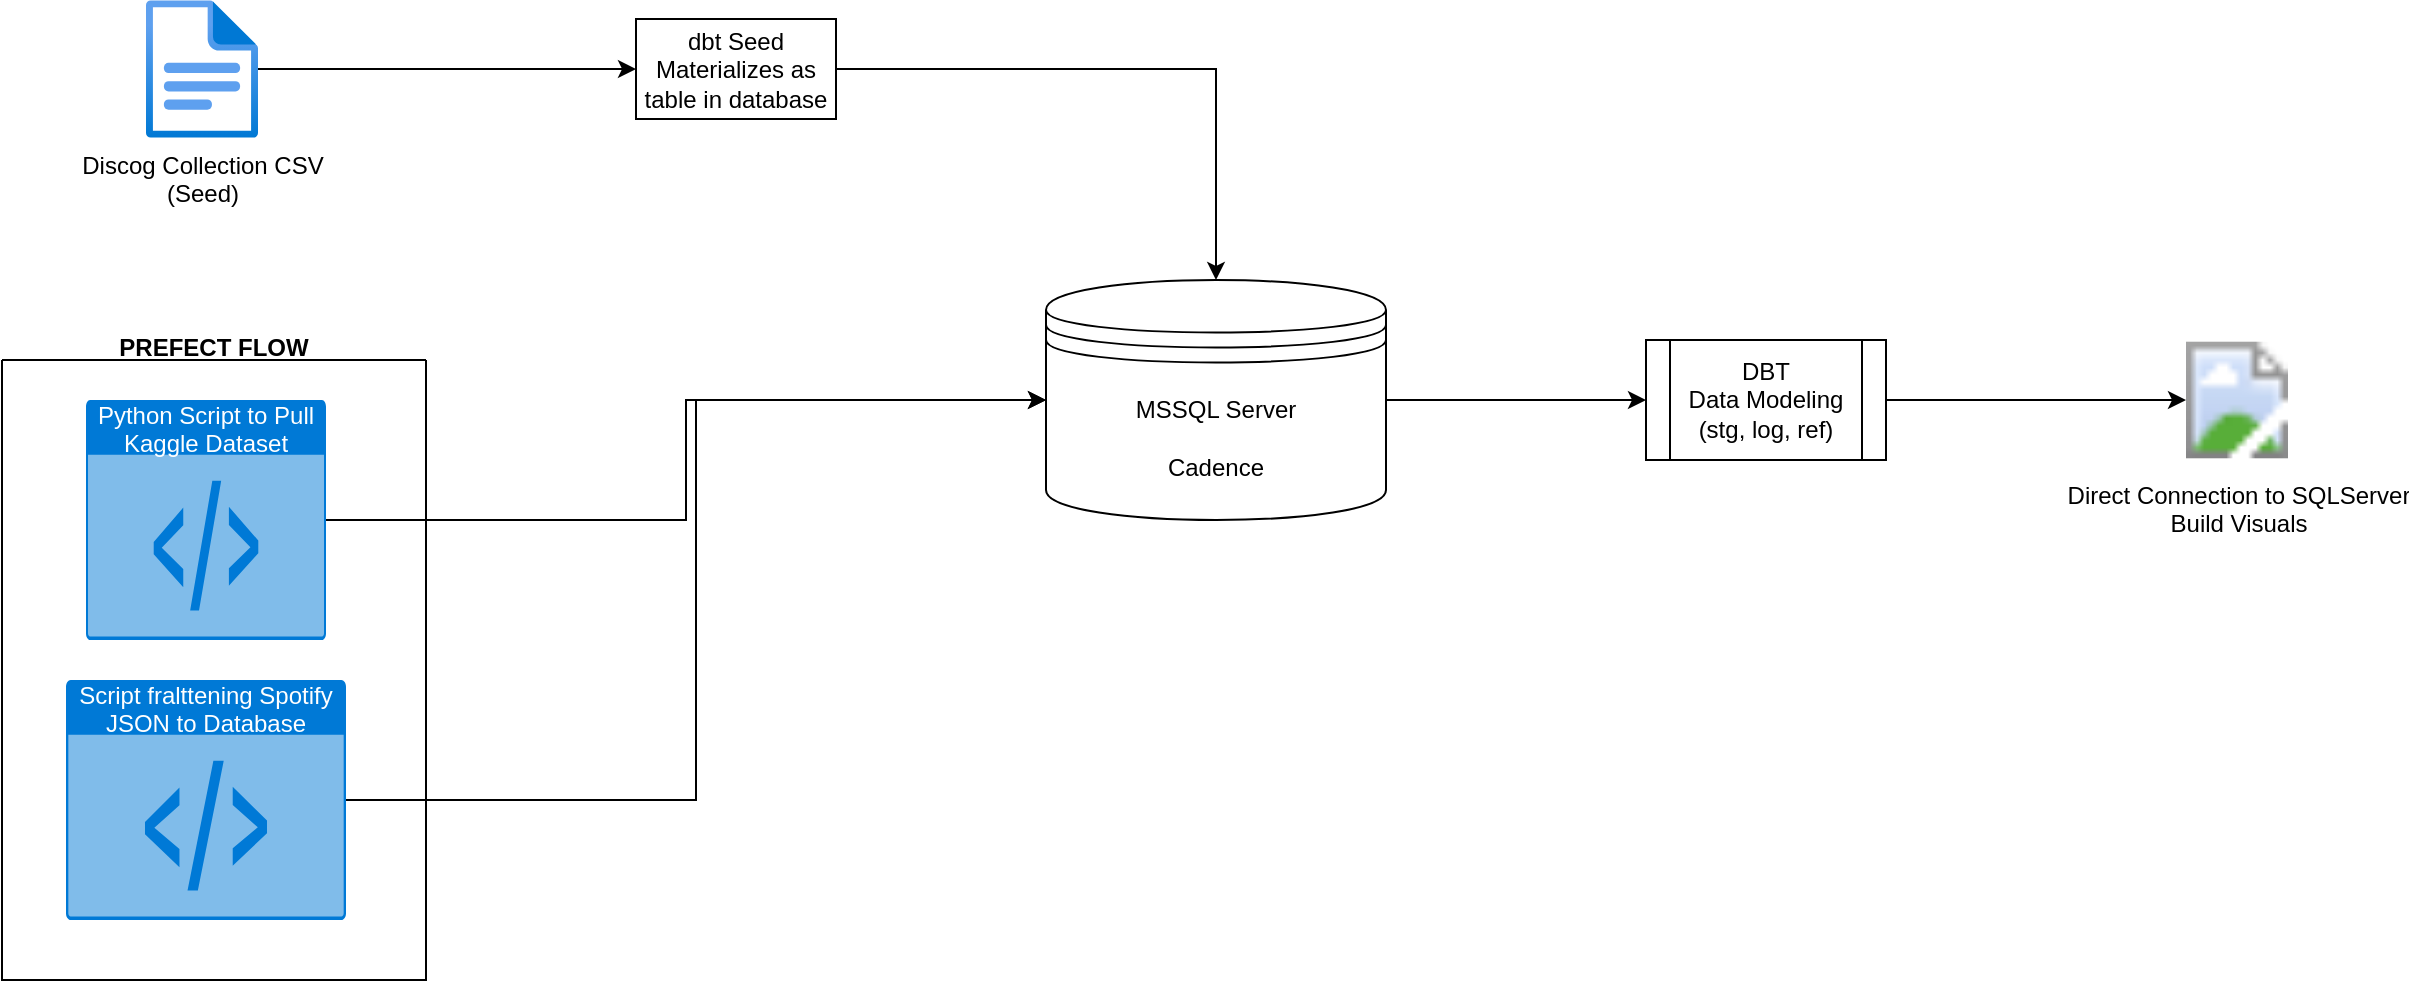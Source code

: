 <mxfile version="27.0.9">
  <diagram name="Page-1" id="m2LNNEmC8dAgVcqI7kP_">
    <mxGraphModel dx="2276" dy="841" grid="1" gridSize="10" guides="1" tooltips="1" connect="1" arrows="1" fold="1" page="1" pageScale="1" pageWidth="850" pageHeight="1100" math="0" shadow="0">
      <root>
        <mxCell id="0" />
        <mxCell id="1" parent="0" />
        <mxCell id="_AtnAkA4vm8IaJIbh_46-8" value="" style="edgeStyle=orthogonalEdgeStyle;rounded=0;orthogonalLoop=1;jettySize=auto;html=1;" parent="1" source="_AtnAkA4vm8IaJIbh_46-2" target="_AtnAkA4vm8IaJIbh_46-7" edge="1">
          <mxGeometry relative="1" as="geometry" />
        </mxCell>
        <mxCell id="_AtnAkA4vm8IaJIbh_46-2" value="Discog Collection CSV&lt;br&gt;(Seed)&lt;div&gt;&lt;br&gt;&lt;/div&gt;" style="image;aspect=fixed;html=1;points=[];align=center;fontSize=12;image=img/lib/azure2/general/File.svg;" parent="1" vertex="1">
          <mxGeometry x="-720" y="200" width="56.0" height="69" as="geometry" />
        </mxCell>
        <mxCell id="_AtnAkA4vm8IaJIbh_46-10" value="" style="edgeStyle=orthogonalEdgeStyle;rounded=0;orthogonalLoop=1;jettySize=auto;html=1;entryX=0;entryY=0.5;entryDx=0;entryDy=0;exitX=1;exitY=0.5;exitDx=0;exitDy=0;exitPerimeter=0;" parent="1" source="_AtnAkA4vm8IaJIbh_46-5" target="_AtnAkA4vm8IaJIbh_46-6" edge="1">
          <mxGeometry relative="1" as="geometry">
            <mxPoint x="-408" y="630" as="sourcePoint" />
            <mxPoint x="-116" y="590" as="targetPoint" />
          </mxGeometry>
        </mxCell>
        <mxCell id="_AtnAkA4vm8IaJIbh_46-5" value="Python Script to Pull Kaggle Dataset&lt;div&gt;&lt;br&gt;&lt;/div&gt;" style="html=1;whiteSpace=wrap;strokeColor=none;fillColor=#0079D6;labelPosition=center;verticalLabelPosition=middle;verticalAlign=top;align=center;fontSize=12;outlineConnect=0;spacingTop=-6;fontColor=#FFFFFF;sketch=0;shape=mxgraph.sitemap.script;" parent="1" vertex="1">
          <mxGeometry x="-750" y="400" width="120" height="120" as="geometry" />
        </mxCell>
        <mxCell id="JdsZP-ARmLD5_BdWwS_h-1" value="" style="edgeStyle=orthogonalEdgeStyle;rounded=0;orthogonalLoop=1;jettySize=auto;html=1;" parent="1" source="_AtnAkA4vm8IaJIbh_46-6" target="_AtnAkA4vm8IaJIbh_46-11" edge="1">
          <mxGeometry relative="1" as="geometry" />
        </mxCell>
        <mxCell id="_AtnAkA4vm8IaJIbh_46-6" value="MSSQL Server&lt;br&gt;&lt;br&gt;Cadence" style="shape=datastore;whiteSpace=wrap;html=1;" parent="1" vertex="1">
          <mxGeometry x="-270" y="340" width="170" height="120" as="geometry" />
        </mxCell>
        <mxCell id="_AtnAkA4vm8IaJIbh_46-9" value="" style="edgeStyle=orthogonalEdgeStyle;rounded=0;orthogonalLoop=1;jettySize=auto;html=1;" parent="1" source="_AtnAkA4vm8IaJIbh_46-7" target="_AtnAkA4vm8IaJIbh_46-6" edge="1">
          <mxGeometry relative="1" as="geometry" />
        </mxCell>
        <mxCell id="_AtnAkA4vm8IaJIbh_46-7" value="dbt Seed&lt;br&gt;Materializes as table in database" style="html=1;dashed=0;whiteSpace=wrap;" parent="1" vertex="1">
          <mxGeometry x="-475" y="209.5" width="100" height="50" as="geometry" />
        </mxCell>
        <mxCell id="JdsZP-ARmLD5_BdWwS_h-2" value="" style="edgeStyle=orthogonalEdgeStyle;rounded=0;orthogonalLoop=1;jettySize=auto;html=1;" parent="1" source="_AtnAkA4vm8IaJIbh_46-11" target="_AtnAkA4vm8IaJIbh_46-14" edge="1">
          <mxGeometry relative="1" as="geometry" />
        </mxCell>
        <mxCell id="_AtnAkA4vm8IaJIbh_46-11" value="DBT&lt;br&gt;Data Modeling&lt;br&gt;(stg, log, ref)" style="shape=process;whiteSpace=wrap;html=1;backgroundOutline=1;" parent="1" vertex="1">
          <mxGeometry x="30" y="370" width="120" height="60" as="geometry" />
        </mxCell>
        <mxCell id="_AtnAkA4vm8IaJIbh_46-14" value="Direct Connection to SQLServer&lt;div&gt;Build Visuals&lt;/div&gt;" style="image;aspect=fixed;html=1;points=[];align=center;fontSize=12;image=img/lib/azure2/power_platform/PowerBI.svg;" parent="1" vertex="1">
          <mxGeometry x="300" y="366" width="51" height="68" as="geometry" />
        </mxCell>
        <mxCell id="a7O_09EbzPNarN0oXk7E-3" style="edgeStyle=orthogonalEdgeStyle;rounded=0;orthogonalLoop=1;jettySize=auto;html=1;entryX=0;entryY=0.5;entryDx=0;entryDy=0;" edge="1" parent="1" source="a7O_09EbzPNarN0oXk7E-2" target="_AtnAkA4vm8IaJIbh_46-6">
          <mxGeometry relative="1" as="geometry" />
        </mxCell>
        <mxCell id="a7O_09EbzPNarN0oXk7E-2" value="Script fralttening Spotify JSON to Database&lt;br&gt;&lt;div&gt;&lt;br&gt;&lt;/div&gt;" style="html=1;whiteSpace=wrap;strokeColor=none;fillColor=#0079D6;labelPosition=center;verticalLabelPosition=middle;verticalAlign=top;align=center;fontSize=12;outlineConnect=0;spacingTop=-6;fontColor=#FFFFFF;sketch=0;shape=mxgraph.sitemap.script;" vertex="1" parent="1">
          <mxGeometry x="-760" y="540" width="140" height="120" as="geometry" />
        </mxCell>
        <mxCell id="a7O_09EbzPNarN0oXk7E-5" value="PREFECT FLOW&#xa;" style="swimlane;startSize=0;" vertex="1" parent="1">
          <mxGeometry x="-792" y="380" width="212" height="310" as="geometry" />
        </mxCell>
      </root>
    </mxGraphModel>
  </diagram>
</mxfile>
